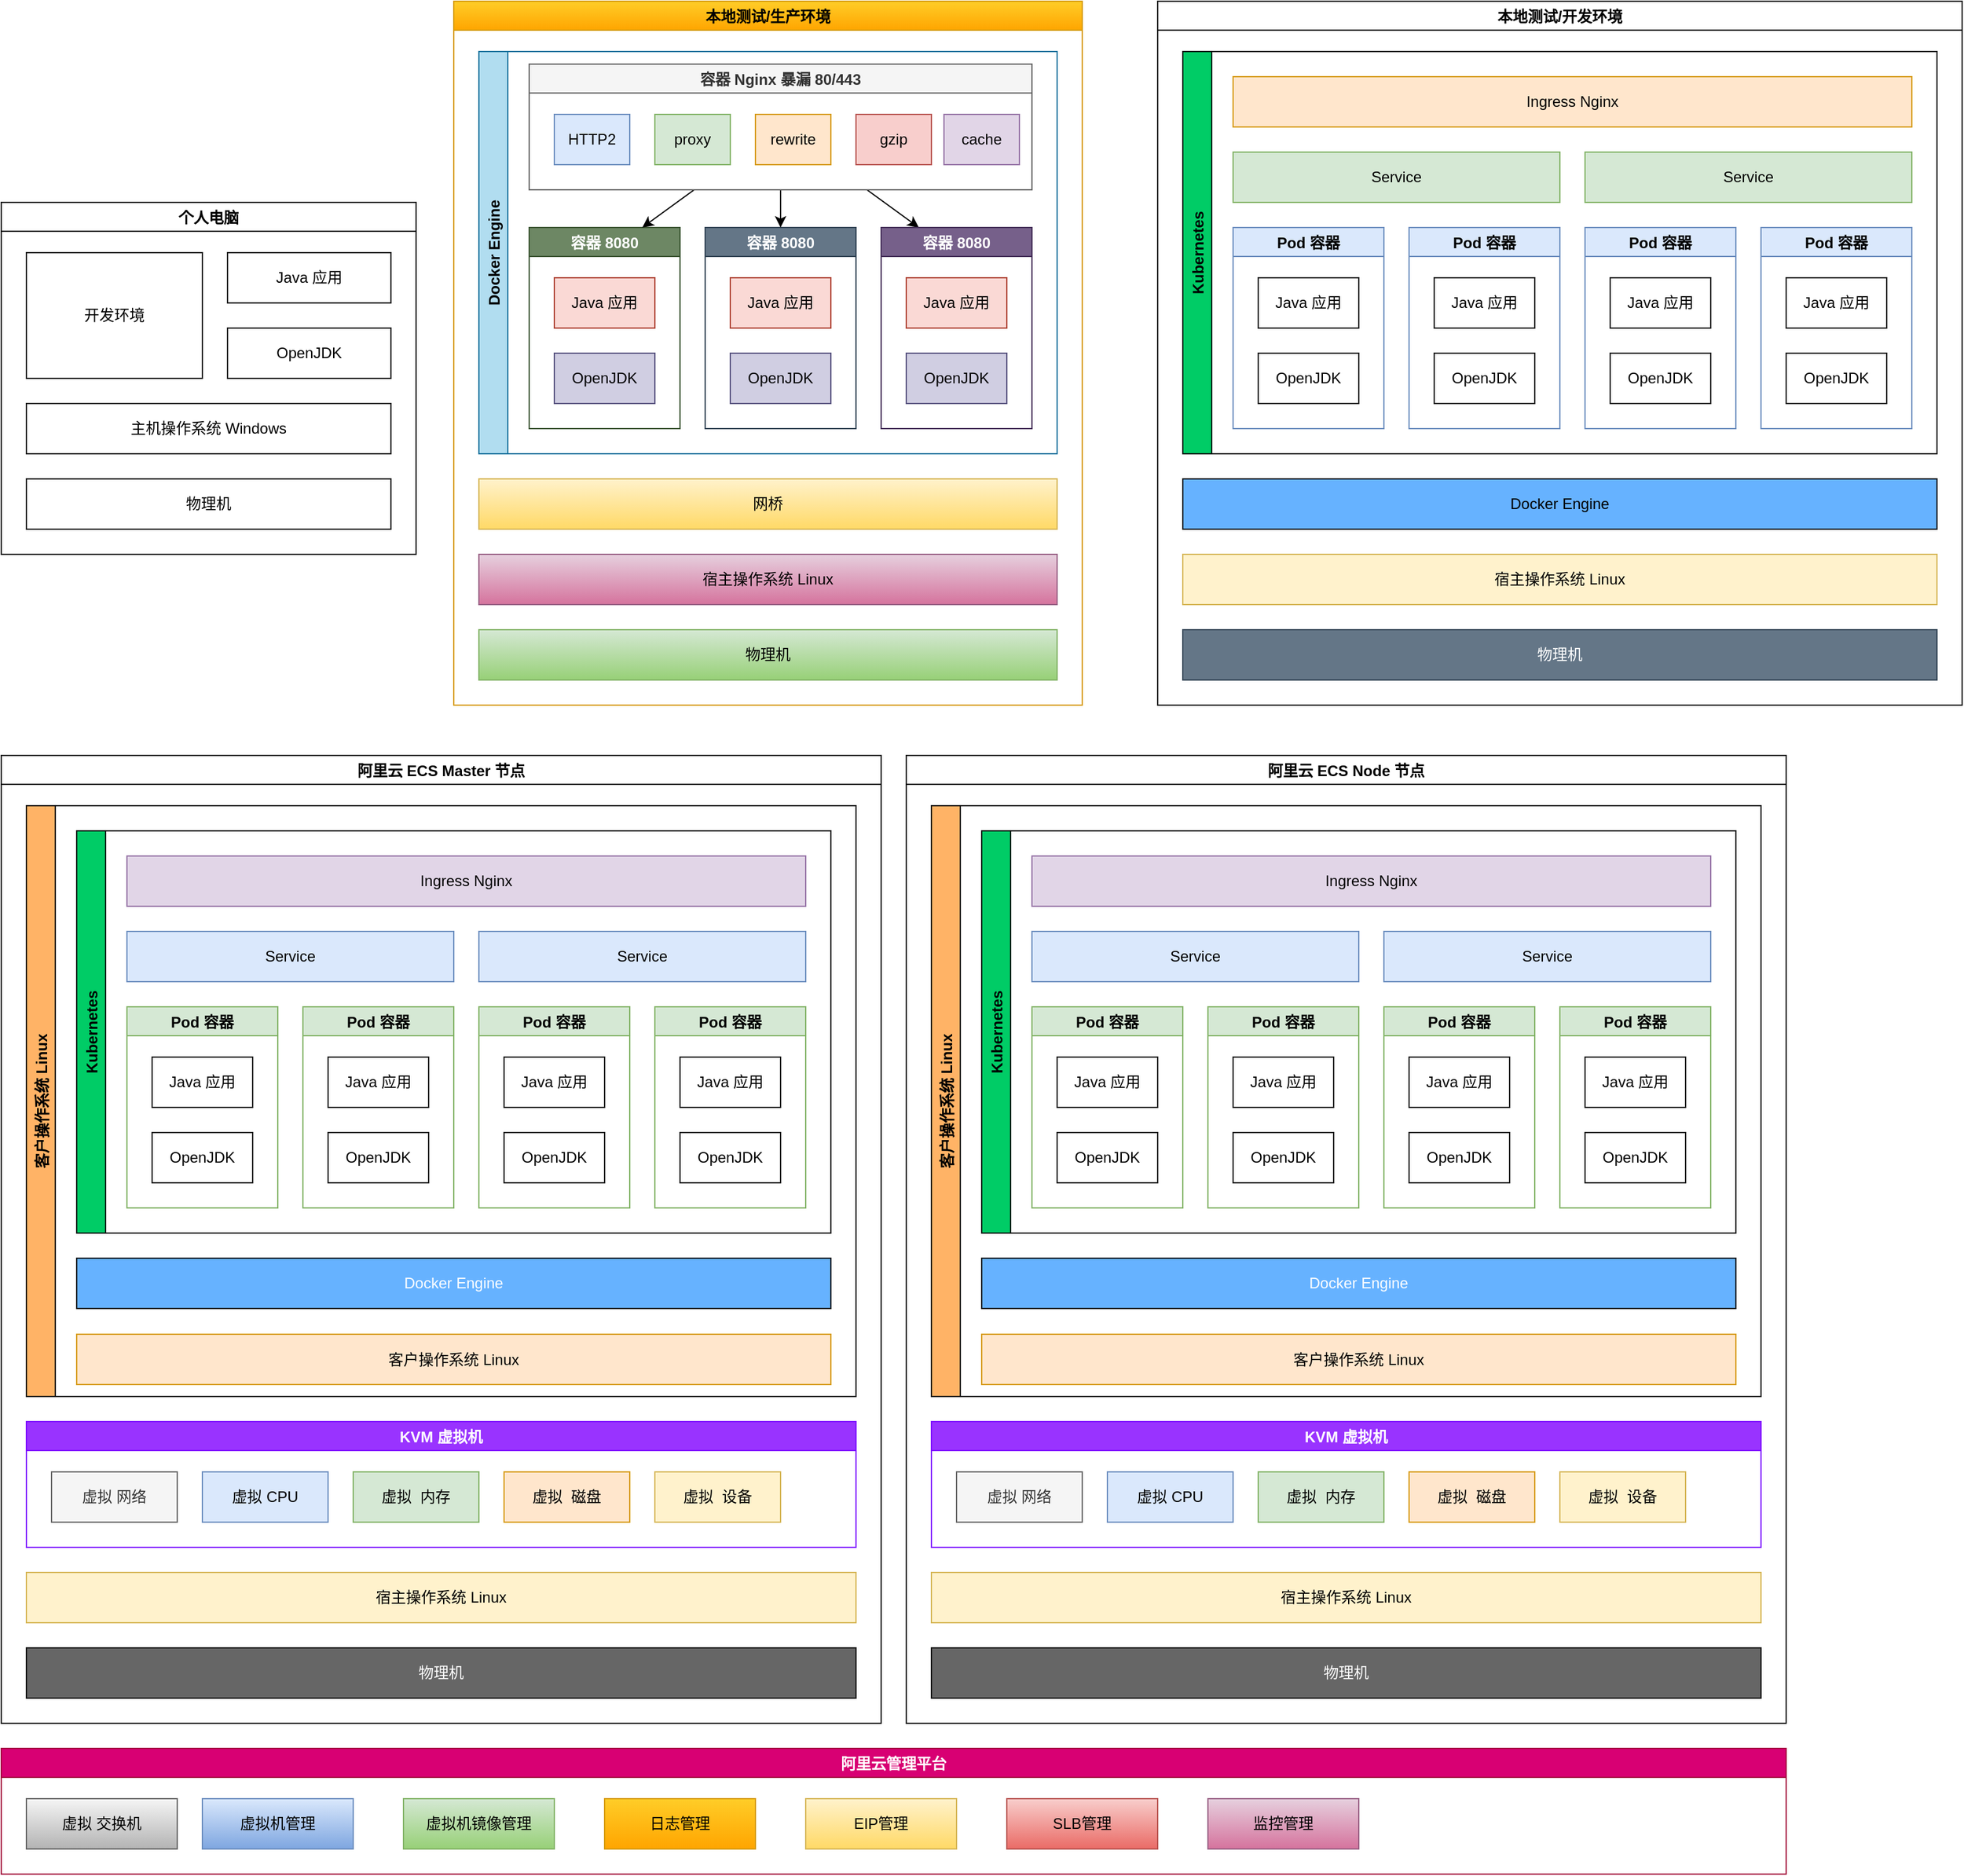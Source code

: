 <mxfile>
    <diagram id="6GtpgPVb9rbRwgWwzKAN" name="第 1 页">
        <mxGraphModel dx="911" dy="1556" grid="1" gridSize="10" guides="1" tooltips="1" connect="1" arrows="1" fold="1" page="1" pageScale="1" pageWidth="1169" pageHeight="827" math="0" shadow="0">
            <root>
                <mxCell id="0"/>
                <mxCell id="1" parent="0"/>
                <mxCell id="140" value="阿里云 ECS Master 节点" style="swimlane;" parent="1" vertex="1">
                    <mxGeometry x="40" y="520" width="700" height="770" as="geometry"/>
                </mxCell>
                <mxCell id="114" value="物理机" style="rounded=0;whiteSpace=wrap;html=1;fillColor=#666666;fontColor=#FFFFFF;" parent="140" vertex="1">
                    <mxGeometry x="20" y="710" width="660" height="40" as="geometry"/>
                </mxCell>
                <mxCell id="115" value="宿主操作系统 Linux" style="rounded=0;whiteSpace=wrap;html=1;fillColor=#fff2cc;strokeColor=#d6b656;" parent="140" vertex="1">
                    <mxGeometry x="20" y="650" width="660" height="40" as="geometry"/>
                </mxCell>
                <mxCell id="131" value="客户操作系统 Linux" style="swimlane;horizontal=0;fillColor=#FFB366;" parent="140" vertex="1">
                    <mxGeometry x="20" y="40" width="660" height="470" as="geometry"/>
                </mxCell>
                <mxCell id="124" value="Docker Engine" style="rounded=0;whiteSpace=wrap;html=1;fillColor=#66B2FF;strokeColor=#000000;fontColor=#FFFFFF;" parent="131" vertex="1">
                    <mxGeometry x="40" y="360" width="600" height="40" as="geometry"/>
                </mxCell>
                <mxCell id="247" value="客户操作系统 Linux" style="rounded=0;whiteSpace=wrap;html=1;fillColor=#ffe6cc;strokeColor=#d79b00;" parent="131" vertex="1">
                    <mxGeometry x="40" y="420.5" width="600" height="40" as="geometry"/>
                </mxCell>
                <mxCell id="231" value="Kubernetes" style="swimlane;horizontal=0;fillColor=#00CC66;" parent="131" vertex="1">
                    <mxGeometry x="40" y="20" width="600" height="320" as="geometry"/>
                </mxCell>
                <mxCell id="232" value="Pod 容器" style="swimlane;fillColor=#d5e8d4;strokeColor=#82b366;" parent="231" vertex="1">
                    <mxGeometry x="40" y="140" width="120" height="160" as="geometry"/>
                </mxCell>
                <mxCell id="233" value="OpenJDK" style="rounded=0;whiteSpace=wrap;html=1;" parent="232" vertex="1">
                    <mxGeometry x="20" y="100" width="80" height="40" as="geometry"/>
                </mxCell>
                <mxCell id="234" value="Java 应用" style="rounded=0;whiteSpace=wrap;html=1;" parent="232" vertex="1">
                    <mxGeometry x="20" y="40" width="80" height="40" as="geometry"/>
                </mxCell>
                <mxCell id="235" value="Pod 容器" style="swimlane;fillColor=#d5e8d4;strokeColor=#82b366;" parent="231" vertex="1">
                    <mxGeometry x="180" y="140" width="120" height="160" as="geometry"/>
                </mxCell>
                <mxCell id="236" value="OpenJDK" style="rounded=0;whiteSpace=wrap;html=1;" parent="235" vertex="1">
                    <mxGeometry x="20" y="100" width="80" height="40" as="geometry"/>
                </mxCell>
                <mxCell id="237" value="Java 应用" style="rounded=0;whiteSpace=wrap;html=1;" parent="235" vertex="1">
                    <mxGeometry x="20" y="40" width="80" height="40" as="geometry"/>
                </mxCell>
                <mxCell id="238" value="Service" style="rounded=0;whiteSpace=wrap;html=1;fillColor=#dae8fc;strokeColor=#6c8ebf;" parent="231" vertex="1">
                    <mxGeometry x="40" y="80" width="260" height="40" as="geometry"/>
                </mxCell>
                <mxCell id="239" value="Pod 容器" style="swimlane;fillColor=#d5e8d4;strokeColor=#82b366;" parent="231" vertex="1">
                    <mxGeometry x="320" y="140" width="120" height="160" as="geometry"/>
                </mxCell>
                <mxCell id="240" value="OpenJDK" style="rounded=0;whiteSpace=wrap;html=1;" parent="239" vertex="1">
                    <mxGeometry x="20" y="100" width="80" height="40" as="geometry"/>
                </mxCell>
                <mxCell id="241" value="Java 应用" style="rounded=0;whiteSpace=wrap;html=1;" parent="239" vertex="1">
                    <mxGeometry x="20" y="40" width="80" height="40" as="geometry"/>
                </mxCell>
                <mxCell id="242" value="Pod 容器" style="swimlane;fillColor=#d5e8d4;strokeColor=#82b366;" parent="231" vertex="1">
                    <mxGeometry x="460" y="140" width="120" height="160" as="geometry"/>
                </mxCell>
                <mxCell id="243" value="OpenJDK" style="rounded=0;whiteSpace=wrap;html=1;" parent="242" vertex="1">
                    <mxGeometry x="20" y="100" width="80" height="40" as="geometry"/>
                </mxCell>
                <mxCell id="244" value="Java 应用" style="rounded=0;whiteSpace=wrap;html=1;" parent="242" vertex="1">
                    <mxGeometry x="20" y="40" width="80" height="40" as="geometry"/>
                </mxCell>
                <mxCell id="245" value="Service" style="rounded=0;whiteSpace=wrap;html=1;fillColor=#dae8fc;strokeColor=#6c8ebf;" parent="231" vertex="1">
                    <mxGeometry x="320" y="80" width="260" height="40" as="geometry"/>
                </mxCell>
                <mxCell id="246" value="Ingress Nginx" style="rounded=0;whiteSpace=wrap;html=1;fillColor=#e1d5e7;strokeColor=#9673a6;" parent="231" vertex="1">
                    <mxGeometry x="40" y="20" width="540" height="40" as="geometry"/>
                </mxCell>
                <mxCell id="143" value="KVM 虚拟机" style="swimlane;fillColor=#9933FF;strokeColor=#7F00FF;fontColor=#FFFFFF;" parent="140" vertex="1">
                    <mxGeometry x="20" y="530" width="660" height="100" as="geometry"/>
                </mxCell>
                <mxCell id="123" value="虚拟 网络" style="rounded=0;whiteSpace=wrap;html=1;fillColor=#f5f5f5;fontColor=#333333;strokeColor=#666666;" parent="143" vertex="1">
                    <mxGeometry x="20" y="40" width="100" height="40" as="geometry"/>
                </mxCell>
                <mxCell id="144" value="虚拟 CPU" style="rounded=0;whiteSpace=wrap;html=1;fillColor=#dae8fc;strokeColor=#6c8ebf;" parent="143" vertex="1">
                    <mxGeometry x="140" y="40" width="100" height="40" as="geometry"/>
                </mxCell>
                <mxCell id="145" value="虚拟&amp;nbsp; 内存" style="rounded=0;whiteSpace=wrap;html=1;fillColor=#d5e8d4;strokeColor=#82b366;" parent="143" vertex="1">
                    <mxGeometry x="260" y="40" width="100" height="40" as="geometry"/>
                </mxCell>
                <mxCell id="146" value="虚拟&amp;nbsp; 磁盘" style="rounded=0;whiteSpace=wrap;html=1;fillColor=#ffe6cc;strokeColor=#d79b00;" parent="143" vertex="1">
                    <mxGeometry x="380" y="40" width="100" height="40" as="geometry"/>
                </mxCell>
                <mxCell id="147" value="虚拟&amp;nbsp; 设备" style="rounded=0;whiteSpace=wrap;html=1;fillColor=#fff2cc;strokeColor=#d6b656;" parent="143" vertex="1">
                    <mxGeometry x="500" y="40" width="100" height="40" as="geometry"/>
                </mxCell>
                <mxCell id="141" value="个人电脑" style="swimlane;" parent="1" vertex="1">
                    <mxGeometry x="40" y="80" width="330" height="280" as="geometry"/>
                </mxCell>
                <mxCell id="100" value="开发环境" style="rounded=0;whiteSpace=wrap;html=1;" parent="141" vertex="1">
                    <mxGeometry x="20" y="40" width="140" height="100" as="geometry"/>
                </mxCell>
                <mxCell id="99" value="Java 应用" style="rounded=0;whiteSpace=wrap;html=1;" parent="141" vertex="1">
                    <mxGeometry x="180" y="40" width="130" height="40" as="geometry"/>
                </mxCell>
                <mxCell id="98" value="OpenJDK" style="rounded=0;whiteSpace=wrap;html=1;" parent="141" vertex="1">
                    <mxGeometry x="180" y="100" width="130" height="40" as="geometry"/>
                </mxCell>
                <mxCell id="97" value="主机操作系统 Windows" style="rounded=0;whiteSpace=wrap;html=1;" parent="141" vertex="1">
                    <mxGeometry x="20" y="160" width="290" height="40" as="geometry"/>
                </mxCell>
                <mxCell id="96" value="物理机" style="rounded=0;whiteSpace=wrap;html=1;" parent="141" vertex="1">
                    <mxGeometry x="20" y="220" width="290" height="40" as="geometry"/>
                </mxCell>
                <mxCell id="142" value="本地测试/生产环境" style="swimlane;fillColor=#ffcd28;gradientColor=#ffa500;strokeColor=#d79b00;" parent="1" vertex="1">
                    <mxGeometry x="400" y="-80" width="500" height="560" as="geometry"/>
                </mxCell>
                <mxCell id="101" value="物理机" style="rounded=0;whiteSpace=wrap;html=1;fillColor=#d5e8d4;gradientColor=#97d077;strokeColor=#82b366;" parent="142" vertex="1">
                    <mxGeometry x="20" y="500" width="460" height="40" as="geometry"/>
                </mxCell>
                <mxCell id="102" value="宿主操作系统 Linux" style="rounded=0;whiteSpace=wrap;html=1;fillColor=#e6d0de;gradientColor=#d5739d;strokeColor=#996185;" parent="142" vertex="1">
                    <mxGeometry x="20" y="440" width="460" height="40" as="geometry"/>
                </mxCell>
                <mxCell id="105" value="网桥" style="rounded=0;whiteSpace=wrap;html=1;fillColor=#fff2cc;gradientColor=#ffd966;strokeColor=#d6b656;" parent="142" vertex="1">
                    <mxGeometry x="20" y="380" width="460" height="40" as="geometry"/>
                </mxCell>
                <mxCell id="281" value="Docker Engine" style="swimlane;horizontal=0;fillColor=#b1ddf0;strokeColor=#10739e;" parent="142" vertex="1">
                    <mxGeometry x="20" y="40" width="460" height="320" as="geometry"/>
                </mxCell>
                <mxCell id="110" value="容器 8080" style="swimlane;fillColor=#6d8764;fontColor=#ffffff;strokeColor=#3A5431;" parent="281" vertex="1">
                    <mxGeometry x="40" y="140" width="120" height="160" as="geometry"/>
                </mxCell>
                <mxCell id="103" value="OpenJDK" style="rounded=0;whiteSpace=wrap;html=1;fillColor=#d0cee2;strokeColor=#56517e;" parent="110" vertex="1">
                    <mxGeometry x="20" y="100" width="80" height="40" as="geometry"/>
                </mxCell>
                <mxCell id="104" value="Java 应用" style="rounded=0;whiteSpace=wrap;html=1;fillColor=#fad9d5;strokeColor=#ae4132;" parent="110" vertex="1">
                    <mxGeometry x="20" y="40" width="80" height="40" as="geometry"/>
                </mxCell>
                <mxCell id="111" value="容器 8080" style="swimlane;fillColor=#647687;fontColor=#ffffff;strokeColor=#314354;" parent="281" vertex="1">
                    <mxGeometry x="180" y="140" width="120" height="160" as="geometry"/>
                </mxCell>
                <mxCell id="112" value="OpenJDK" style="rounded=0;whiteSpace=wrap;html=1;fillColor=#d0cee2;strokeColor=#56517e;" parent="111" vertex="1">
                    <mxGeometry x="20" y="100" width="80" height="40" as="geometry"/>
                </mxCell>
                <mxCell id="113" value="Java 应用" style="rounded=0;whiteSpace=wrap;html=1;fillColor=#fad9d5;strokeColor=#ae4132;" parent="111" vertex="1">
                    <mxGeometry x="20" y="40" width="80" height="40" as="geometry"/>
                </mxCell>
                <mxCell id="285" style="edgeStyle=none;html=1;entryX=0.75;entryY=0;entryDx=0;entryDy=0;" parent="281" source="283" target="110" edge="1">
                    <mxGeometry relative="1" as="geometry"/>
                </mxCell>
                <mxCell id="286" style="edgeStyle=none;html=1;" parent="281" source="283" target="111" edge="1">
                    <mxGeometry relative="1" as="geometry"/>
                </mxCell>
                <mxCell id="290" style="edgeStyle=none;html=1;entryX=0.25;entryY=0;entryDx=0;entryDy=0;" parent="281" source="283" target="287" edge="1">
                    <mxGeometry relative="1" as="geometry"/>
                </mxCell>
                <mxCell id="283" value="容器 Nginx 暴漏 80/443" style="swimlane;fillColor=#f5f5f5;fontColor=#333333;strokeColor=#666666;" parent="281" vertex="1">
                    <mxGeometry x="40" y="10" width="400" height="100" as="geometry"/>
                </mxCell>
                <mxCell id="284" value="HTTP2" style="rounded=0;whiteSpace=wrap;html=1;fillColor=#dae8fc;strokeColor=#6c8ebf;" parent="283" vertex="1">
                    <mxGeometry x="20" y="40" width="60" height="40" as="geometry"/>
                </mxCell>
                <mxCell id="291" value="proxy" style="rounded=0;whiteSpace=wrap;html=1;fillColor=#d5e8d4;strokeColor=#82b366;" parent="283" vertex="1">
                    <mxGeometry x="100" y="40" width="60" height="40" as="geometry"/>
                </mxCell>
                <mxCell id="292" value="rewrite" style="rounded=0;whiteSpace=wrap;html=1;fillColor=#ffe6cc;strokeColor=#d79b00;" parent="283" vertex="1">
                    <mxGeometry x="180" y="40" width="60" height="40" as="geometry"/>
                </mxCell>
                <mxCell id="293" value="gzip" style="rounded=0;whiteSpace=wrap;html=1;fillColor=#f8cecc;strokeColor=#b85450;" parent="283" vertex="1">
                    <mxGeometry x="260" y="40" width="60" height="40" as="geometry"/>
                </mxCell>
                <mxCell id="294" value="cache" style="rounded=0;whiteSpace=wrap;html=1;fillColor=#e1d5e7;strokeColor=#9673a6;" parent="283" vertex="1">
                    <mxGeometry x="330" y="40" width="60" height="40" as="geometry"/>
                </mxCell>
                <mxCell id="287" value="容器 8080" style="swimlane;fillColor=#76608a;fontColor=#ffffff;strokeColor=#432D57;" parent="281" vertex="1">
                    <mxGeometry x="320" y="140" width="120" height="160" as="geometry"/>
                </mxCell>
                <mxCell id="288" value="OpenJDK" style="rounded=0;whiteSpace=wrap;html=1;fillColor=#d0cee2;strokeColor=#56517e;" parent="287" vertex="1">
                    <mxGeometry x="20" y="100" width="80" height="40" as="geometry"/>
                </mxCell>
                <mxCell id="289" value="Java 应用" style="rounded=0;whiteSpace=wrap;html=1;fillColor=#fad9d5;strokeColor=#ae4132;" parent="287" vertex="1">
                    <mxGeometry x="20" y="40" width="80" height="40" as="geometry"/>
                </mxCell>
                <mxCell id="173" value="阿里云管理平台" style="swimlane;fillColor=#d80073;fontColor=#ffffff;strokeColor=#A50040;" parent="1" vertex="1">
                    <mxGeometry x="40" y="1310" width="1420" height="100" as="geometry"/>
                </mxCell>
                <mxCell id="174" value="虚拟 交换机" style="rounded=0;whiteSpace=wrap;html=1;fillColor=#f5f5f5;gradientColor=#b3b3b3;strokeColor=#666666;" parent="173" vertex="1">
                    <mxGeometry x="20" y="40" width="120" height="40" as="geometry"/>
                </mxCell>
                <mxCell id="175" value="虚拟机管理" style="rounded=0;whiteSpace=wrap;html=1;fillColor=#dae8fc;gradientColor=#7ea6e0;strokeColor=#6c8ebf;" parent="173" vertex="1">
                    <mxGeometry x="160" y="40" width="120" height="40" as="geometry"/>
                </mxCell>
                <mxCell id="248" value="虚拟机镜像管理" style="rounded=0;whiteSpace=wrap;html=1;fillColor=#d5e8d4;gradientColor=#97d077;strokeColor=#82b366;" parent="173" vertex="1">
                    <mxGeometry x="320" y="40" width="120" height="40" as="geometry"/>
                </mxCell>
                <mxCell id="249" value="日志管理" style="rounded=0;whiteSpace=wrap;html=1;fillColor=#ffcd28;gradientColor=#ffa500;strokeColor=#d79b00;" parent="173" vertex="1">
                    <mxGeometry x="480" y="40" width="120" height="40" as="geometry"/>
                </mxCell>
                <mxCell id="250" value="EIP管理" style="rounded=0;whiteSpace=wrap;html=1;fillColor=#fff2cc;gradientColor=#ffd966;strokeColor=#d6b656;" parent="173" vertex="1">
                    <mxGeometry x="640" y="40" width="120" height="40" as="geometry"/>
                </mxCell>
                <mxCell id="251" value="SLB管理" style="rounded=0;whiteSpace=wrap;html=1;fillColor=#f8cecc;gradientColor=#ea6b66;strokeColor=#b85450;" parent="173" vertex="1">
                    <mxGeometry x="800" y="40" width="120" height="40" as="geometry"/>
                </mxCell>
                <mxCell id="280" value="监控管理" style="rounded=0;whiteSpace=wrap;html=1;fillColor=#e6d0de;gradientColor=#d5739d;strokeColor=#996185;" parent="173" vertex="1">
                    <mxGeometry x="960" y="40" width="120" height="40" as="geometry"/>
                </mxCell>
                <mxCell id="176" value="本地测试/开发环境" style="swimlane;" parent="1" vertex="1">
                    <mxGeometry x="960" y="-80" width="640" height="560" as="geometry"/>
                </mxCell>
                <mxCell id="177" value="物理机" style="rounded=0;whiteSpace=wrap;html=1;fillColor=#647687;fontColor=#ffffff;strokeColor=#314354;" parent="176" vertex="1">
                    <mxGeometry x="20" y="500" width="600" height="40" as="geometry"/>
                </mxCell>
                <mxCell id="178" value="宿主操作系统 Linux" style="rounded=0;whiteSpace=wrap;html=1;fillColor=#fff2cc;strokeColor=#d6b656;" parent="176" vertex="1">
                    <mxGeometry x="20" y="440" width="600" height="40" as="geometry"/>
                </mxCell>
                <mxCell id="179" value="Docker Engine" style="rounded=0;whiteSpace=wrap;html=1;fillColor=#66B2FF;" parent="176" vertex="1">
                    <mxGeometry x="20" y="380" width="600" height="40" as="geometry"/>
                </mxCell>
                <mxCell id="186" value="Kubernetes" style="swimlane;horizontal=0;fillColor=#00CC66;" parent="176" vertex="1">
                    <mxGeometry x="20" y="40" width="600" height="320" as="geometry"/>
                </mxCell>
                <mxCell id="180" value="Pod 容器" style="swimlane;fillColor=#dae8fc;strokeColor=#6c8ebf;" parent="186" vertex="1">
                    <mxGeometry x="40" y="140" width="120" height="160" as="geometry"/>
                </mxCell>
                <mxCell id="181" value="OpenJDK" style="rounded=0;whiteSpace=wrap;html=1;" parent="180" vertex="1">
                    <mxGeometry x="20" y="100" width="80" height="40" as="geometry"/>
                </mxCell>
                <mxCell id="182" value="Java 应用" style="rounded=0;whiteSpace=wrap;html=1;" parent="180" vertex="1">
                    <mxGeometry x="20" y="40" width="80" height="40" as="geometry"/>
                </mxCell>
                <mxCell id="183" value="Pod 容器" style="swimlane;fillColor=#dae8fc;strokeColor=#6c8ebf;" parent="186" vertex="1">
                    <mxGeometry x="180" y="140" width="120" height="160" as="geometry"/>
                </mxCell>
                <mxCell id="184" value="OpenJDK" style="rounded=0;whiteSpace=wrap;html=1;" parent="183" vertex="1">
                    <mxGeometry x="20" y="100" width="80" height="40" as="geometry"/>
                </mxCell>
                <mxCell id="185" value="Java 应用" style="rounded=0;whiteSpace=wrap;html=1;" parent="183" vertex="1">
                    <mxGeometry x="20" y="40" width="80" height="40" as="geometry"/>
                </mxCell>
                <mxCell id="187" value="Service" style="rounded=0;whiteSpace=wrap;html=1;fillColor=#d5e8d4;strokeColor=#82b366;" parent="186" vertex="1">
                    <mxGeometry x="40" y="80" width="260" height="40" as="geometry"/>
                </mxCell>
                <mxCell id="189" value="Pod 容器" style="swimlane;fillColor=#dae8fc;strokeColor=#6c8ebf;" parent="186" vertex="1">
                    <mxGeometry x="320" y="140" width="120" height="160" as="geometry"/>
                </mxCell>
                <mxCell id="190" value="OpenJDK" style="rounded=0;whiteSpace=wrap;html=1;" parent="189" vertex="1">
                    <mxGeometry x="20" y="100" width="80" height="40" as="geometry"/>
                </mxCell>
                <mxCell id="191" value="Java 应用" style="rounded=0;whiteSpace=wrap;html=1;" parent="189" vertex="1">
                    <mxGeometry x="20" y="40" width="80" height="40" as="geometry"/>
                </mxCell>
                <mxCell id="192" value="Pod 容器" style="swimlane;fillColor=#dae8fc;strokeColor=#6c8ebf;" parent="186" vertex="1">
                    <mxGeometry x="460" y="140" width="120" height="160" as="geometry"/>
                </mxCell>
                <mxCell id="193" value="OpenJDK" style="rounded=0;whiteSpace=wrap;html=1;" parent="192" vertex="1">
                    <mxGeometry x="20" y="100" width="80" height="40" as="geometry"/>
                </mxCell>
                <mxCell id="194" value="Java 应用" style="rounded=0;whiteSpace=wrap;html=1;" parent="192" vertex="1">
                    <mxGeometry x="20" y="40" width="80" height="40" as="geometry"/>
                </mxCell>
                <mxCell id="195" value="Service" style="rounded=0;whiteSpace=wrap;html=1;fillColor=#d5e8d4;strokeColor=#82b366;" parent="186" vertex="1">
                    <mxGeometry x="320" y="80" width="260" height="40" as="geometry"/>
                </mxCell>
                <mxCell id="196" value="Ingress Nginx" style="rounded=0;whiteSpace=wrap;html=1;fillColor=#ffe6cc;strokeColor=#d79b00;" parent="186" vertex="1">
                    <mxGeometry x="40" y="20" width="540" height="40" as="geometry"/>
                </mxCell>
                <mxCell id="252" value="阿里云 ECS Node 节点" style="swimlane;" parent="1" vertex="1">
                    <mxGeometry x="760" y="520" width="700" height="770" as="geometry"/>
                </mxCell>
                <mxCell id="253" value="物理机" style="rounded=0;whiteSpace=wrap;html=1;fillColor=#666666;fontColor=#FFFFFF;" parent="252" vertex="1">
                    <mxGeometry x="20" y="710" width="660" height="40" as="geometry"/>
                </mxCell>
                <mxCell id="254" value="宿主操作系统 Linux" style="rounded=0;whiteSpace=wrap;html=1;fillColor=#fff2cc;strokeColor=#d6b656;" parent="252" vertex="1">
                    <mxGeometry x="20" y="650" width="660" height="40" as="geometry"/>
                </mxCell>
                <mxCell id="255" value="客户操作系统 Linux" style="swimlane;horizontal=0;fillColor=#FFB366;" parent="252" vertex="1">
                    <mxGeometry x="20" y="40" width="660" height="470" as="geometry"/>
                </mxCell>
                <mxCell id="256" value="Docker Engine" style="rounded=0;whiteSpace=wrap;html=1;fillColor=#66B2FF;strokeColor=#000000;fontColor=#FFFFFF;" parent="255" vertex="1">
                    <mxGeometry x="40" y="360" width="600" height="40" as="geometry"/>
                </mxCell>
                <mxCell id="257" value="客户操作系统 Linux" style="rounded=0;whiteSpace=wrap;html=1;fillColor=#ffe6cc;strokeColor=#d79b00;" parent="255" vertex="1">
                    <mxGeometry x="40" y="420.5" width="600" height="40" as="geometry"/>
                </mxCell>
                <mxCell id="258" value="Kubernetes" style="swimlane;horizontal=0;fillColor=#00CC66;" parent="255" vertex="1">
                    <mxGeometry x="40" y="20" width="600" height="320" as="geometry"/>
                </mxCell>
                <mxCell id="259" value="Pod 容器" style="swimlane;fillColor=#d5e8d4;strokeColor=#82b366;" parent="258" vertex="1">
                    <mxGeometry x="40" y="140" width="120" height="160" as="geometry"/>
                </mxCell>
                <mxCell id="260" value="OpenJDK" style="rounded=0;whiteSpace=wrap;html=1;" parent="259" vertex="1">
                    <mxGeometry x="20" y="100" width="80" height="40" as="geometry"/>
                </mxCell>
                <mxCell id="261" value="Java 应用" style="rounded=0;whiteSpace=wrap;html=1;" parent="259" vertex="1">
                    <mxGeometry x="20" y="40" width="80" height="40" as="geometry"/>
                </mxCell>
                <mxCell id="262" value="Pod 容器" style="swimlane;fillColor=#d5e8d4;strokeColor=#82b366;" parent="258" vertex="1">
                    <mxGeometry x="180" y="140" width="120" height="160" as="geometry"/>
                </mxCell>
                <mxCell id="263" value="OpenJDK" style="rounded=0;whiteSpace=wrap;html=1;" parent="262" vertex="1">
                    <mxGeometry x="20" y="100" width="80" height="40" as="geometry"/>
                </mxCell>
                <mxCell id="264" value="Java 应用" style="rounded=0;whiteSpace=wrap;html=1;" parent="262" vertex="1">
                    <mxGeometry x="20" y="40" width="80" height="40" as="geometry"/>
                </mxCell>
                <mxCell id="265" value="Service" style="rounded=0;whiteSpace=wrap;html=1;fillColor=#dae8fc;strokeColor=#6c8ebf;" parent="258" vertex="1">
                    <mxGeometry x="40" y="80" width="260" height="40" as="geometry"/>
                </mxCell>
                <mxCell id="266" value="Pod 容器" style="swimlane;fillColor=#d5e8d4;strokeColor=#82b366;" parent="258" vertex="1">
                    <mxGeometry x="320" y="140" width="120" height="160" as="geometry"/>
                </mxCell>
                <mxCell id="267" value="OpenJDK" style="rounded=0;whiteSpace=wrap;html=1;" parent="266" vertex="1">
                    <mxGeometry x="20" y="100" width="80" height="40" as="geometry"/>
                </mxCell>
                <mxCell id="268" value="Java 应用" style="rounded=0;whiteSpace=wrap;html=1;" parent="266" vertex="1">
                    <mxGeometry x="20" y="40" width="80" height="40" as="geometry"/>
                </mxCell>
                <mxCell id="269" value="Pod 容器" style="swimlane;fillColor=#d5e8d4;strokeColor=#82b366;" parent="258" vertex="1">
                    <mxGeometry x="460" y="140" width="120" height="160" as="geometry"/>
                </mxCell>
                <mxCell id="270" value="OpenJDK" style="rounded=0;whiteSpace=wrap;html=1;" parent="269" vertex="1">
                    <mxGeometry x="20" y="100" width="80" height="40" as="geometry"/>
                </mxCell>
                <mxCell id="271" value="Java 应用" style="rounded=0;whiteSpace=wrap;html=1;" parent="269" vertex="1">
                    <mxGeometry x="20" y="40" width="80" height="40" as="geometry"/>
                </mxCell>
                <mxCell id="272" value="Service" style="rounded=0;whiteSpace=wrap;html=1;fillColor=#dae8fc;strokeColor=#6c8ebf;" parent="258" vertex="1">
                    <mxGeometry x="320" y="80" width="260" height="40" as="geometry"/>
                </mxCell>
                <mxCell id="273" value="Ingress Nginx" style="rounded=0;whiteSpace=wrap;html=1;fillColor=#e1d5e7;strokeColor=#9673a6;" parent="258" vertex="1">
                    <mxGeometry x="40" y="20" width="540" height="40" as="geometry"/>
                </mxCell>
                <mxCell id="274" value="KVM 虚拟机" style="swimlane;fillColor=#9933FF;strokeColor=#7F00FF;fontColor=#FFFFFF;" parent="252" vertex="1">
                    <mxGeometry x="20" y="530" width="660" height="100" as="geometry"/>
                </mxCell>
                <mxCell id="275" value="虚拟 网络" style="rounded=0;whiteSpace=wrap;html=1;fillColor=#f5f5f5;fontColor=#333333;strokeColor=#666666;" parent="274" vertex="1">
                    <mxGeometry x="20" y="40" width="100" height="40" as="geometry"/>
                </mxCell>
                <mxCell id="276" value="虚拟 CPU" style="rounded=0;whiteSpace=wrap;html=1;fillColor=#dae8fc;strokeColor=#6c8ebf;" parent="274" vertex="1">
                    <mxGeometry x="140" y="40" width="100" height="40" as="geometry"/>
                </mxCell>
                <mxCell id="277" value="虚拟&amp;nbsp; 内存" style="rounded=0;whiteSpace=wrap;html=1;fillColor=#d5e8d4;strokeColor=#82b366;" parent="274" vertex="1">
                    <mxGeometry x="260" y="40" width="100" height="40" as="geometry"/>
                </mxCell>
                <mxCell id="278" value="虚拟&amp;nbsp; 磁盘" style="rounded=0;whiteSpace=wrap;html=1;fillColor=#ffe6cc;strokeColor=#d79b00;" parent="274" vertex="1">
                    <mxGeometry x="380" y="40" width="100" height="40" as="geometry"/>
                </mxCell>
                <mxCell id="279" value="虚拟&amp;nbsp; 设备" style="rounded=0;whiteSpace=wrap;html=1;fillColor=#fff2cc;strokeColor=#d6b656;" parent="274" vertex="1">
                    <mxGeometry x="500" y="40" width="100" height="40" as="geometry"/>
                </mxCell>
            </root>
        </mxGraphModel>
    </diagram>
</mxfile>